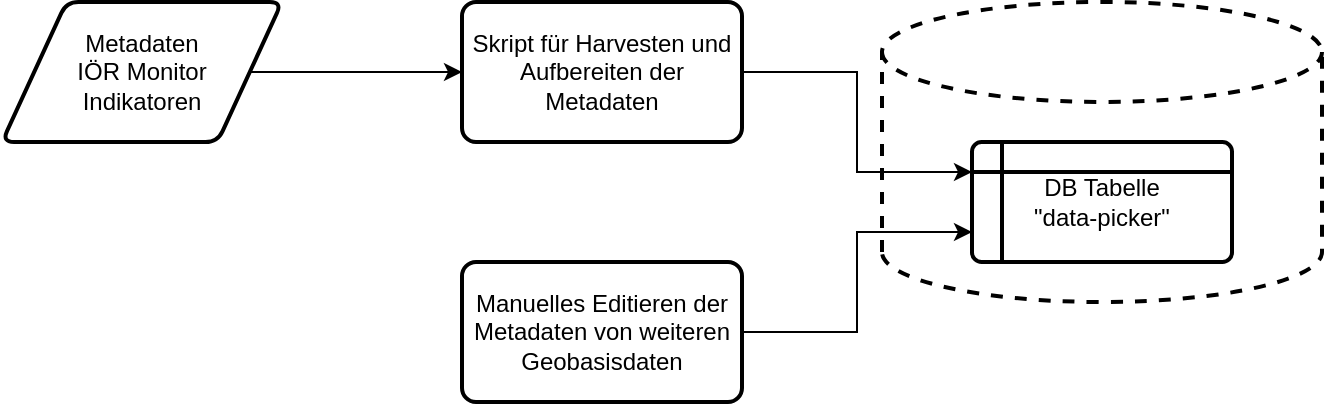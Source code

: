 <mxfile version="22.1.21" type="github">
  <diagram name="Seite-1" id="7itORTUB3bLX3umiasWY">
    <mxGraphModel dx="3200" dy="1255" grid="1" gridSize="10" guides="1" tooltips="1" connect="1" arrows="1" fold="1" page="1" pageScale="1" pageWidth="827" pageHeight="1169" math="0" shadow="0">
      <root>
        <mxCell id="0" />
        <mxCell id="1" parent="0" />
        <mxCell id="zgmgz5HFSm-j7z8Il_pY-1" value="" style="strokeWidth=2;html=1;shape=mxgraph.flowchart.database;whiteSpace=wrap;dashed=1;" vertex="1" parent="1">
          <mxGeometry x="290" y="90" width="220" height="150" as="geometry" />
        </mxCell>
        <mxCell id="zgmgz5HFSm-j7z8Il_pY-9" style="edgeStyle=orthogonalEdgeStyle;rounded=0;orthogonalLoop=1;jettySize=auto;html=1;exitX=1;exitY=0.5;exitDx=0;exitDy=0;entryX=0;entryY=0.5;entryDx=0;entryDy=0;" edge="1" parent="1" source="zgmgz5HFSm-j7z8Il_pY-3" target="zgmgz5HFSm-j7z8Il_pY-6">
          <mxGeometry relative="1" as="geometry" />
        </mxCell>
        <mxCell id="zgmgz5HFSm-j7z8Il_pY-3" value="&lt;div&gt;Metadaten&lt;/div&gt;&lt;div&gt;IÖR Monitor&lt;/div&gt;&lt;div&gt;Indikatoren&lt;br&gt;&lt;/div&gt;" style="shape=parallelogram;html=1;strokeWidth=2;perimeter=parallelogramPerimeter;whiteSpace=wrap;rounded=1;arcSize=12;size=0.23;" vertex="1" parent="1">
          <mxGeometry x="-150" y="90" width="140" height="70" as="geometry" />
        </mxCell>
        <mxCell id="zgmgz5HFSm-j7z8Il_pY-4" value="&lt;div&gt;DB Tabelle&lt;/div&gt;&lt;div&gt;&quot;data-picker&quot;&lt;br&gt;&lt;/div&gt;" style="shape=internalStorage;whiteSpace=wrap;html=1;dx=15;dy=15;rounded=1;arcSize=8;strokeWidth=2;strokeColor=#000000;" vertex="1" parent="1">
          <mxGeometry x="335" y="160" width="130" height="60" as="geometry" />
        </mxCell>
        <mxCell id="zgmgz5HFSm-j7z8Il_pY-10" style="edgeStyle=orthogonalEdgeStyle;rounded=0;orthogonalLoop=1;jettySize=auto;html=1;exitX=1;exitY=0.5;exitDx=0;exitDy=0;entryX=0;entryY=0.25;entryDx=0;entryDy=0;" edge="1" parent="1" source="zgmgz5HFSm-j7z8Il_pY-6" target="zgmgz5HFSm-j7z8Il_pY-4">
          <mxGeometry relative="1" as="geometry" />
        </mxCell>
        <mxCell id="zgmgz5HFSm-j7z8Il_pY-6" value="Skript für Harvesten und Aufbereiten der Metadaten" style="rounded=1;whiteSpace=wrap;html=1;absoluteArcSize=1;arcSize=14;strokeWidth=2;" vertex="1" parent="1">
          <mxGeometry x="80" y="90" width="140" height="70" as="geometry" />
        </mxCell>
        <mxCell id="zgmgz5HFSm-j7z8Il_pY-12" style="edgeStyle=orthogonalEdgeStyle;rounded=0;orthogonalLoop=1;jettySize=auto;html=1;exitX=1;exitY=0.5;exitDx=0;exitDy=0;entryX=0;entryY=0.75;entryDx=0;entryDy=0;" edge="1" parent="1" source="zgmgz5HFSm-j7z8Il_pY-11" target="zgmgz5HFSm-j7z8Il_pY-4">
          <mxGeometry relative="1" as="geometry" />
        </mxCell>
        <mxCell id="zgmgz5HFSm-j7z8Il_pY-11" value="Manuelles Editieren der Metadaten von weiteren Geobasisdaten" style="rounded=1;whiteSpace=wrap;html=1;absoluteArcSize=1;arcSize=14;strokeWidth=2;" vertex="1" parent="1">
          <mxGeometry x="80" y="220" width="140" height="70" as="geometry" />
        </mxCell>
      </root>
    </mxGraphModel>
  </diagram>
</mxfile>
